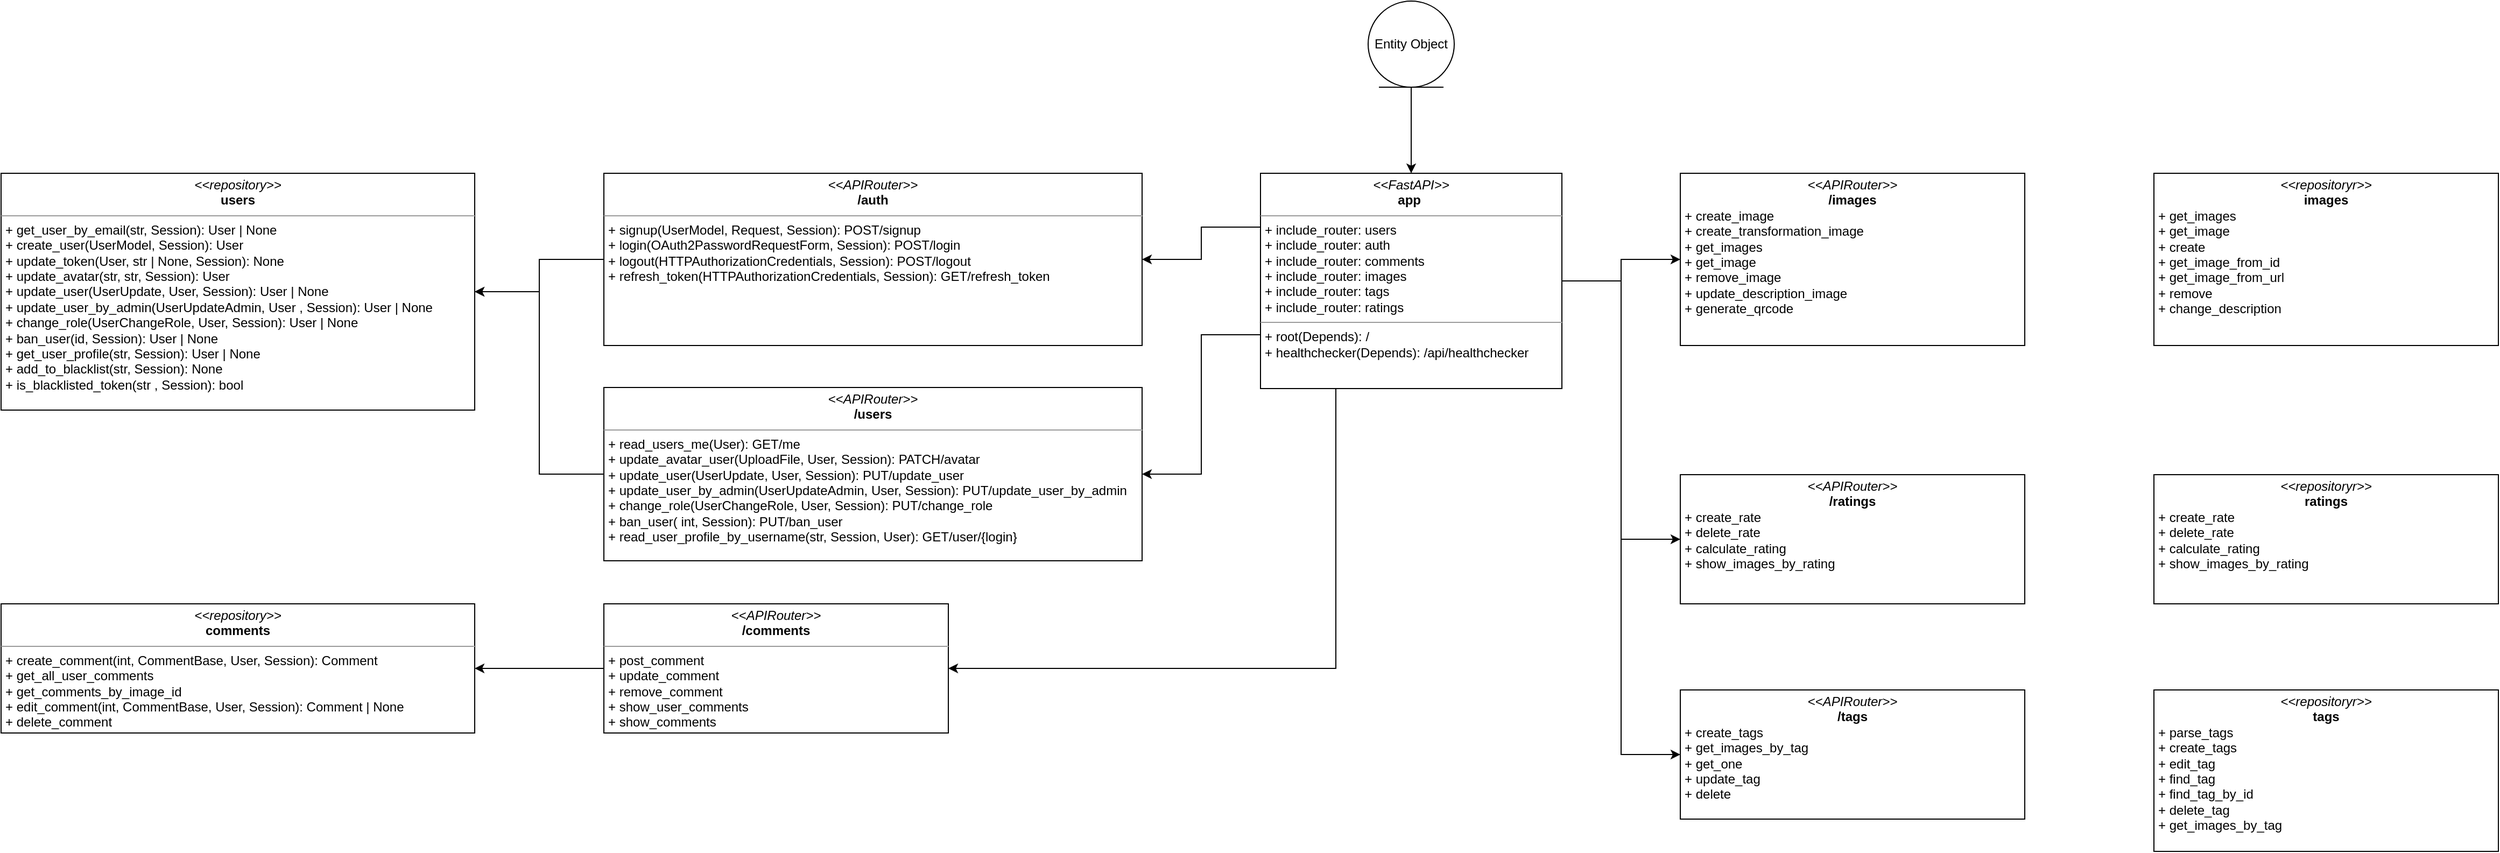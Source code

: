 <mxfile version="21.3.2" type="github">
  <diagram name="Page-1" id="c4acf3e9-155e-7222-9cf6-157b1a14988f">
    <mxGraphModel dx="4589" dy="3126" grid="1" gridSize="10" guides="1" tooltips="1" connect="1" arrows="1" fold="1" page="1" pageScale="1" pageWidth="850" pageHeight="1100" background="none" math="0" shadow="0">
      <root>
        <mxCell id="0" />
        <mxCell id="1" parent="0" />
        <mxCell id="1Sk4vbg86jZJfXzvkZpH-9" style="edgeStyle=orthogonalEdgeStyle;rounded=0;orthogonalLoop=1;jettySize=auto;html=1;exitX=0.25;exitY=1;exitDx=0;exitDy=0;entryX=1;entryY=0.5;entryDx=0;entryDy=0;" parent="1" source="5d2195bd80daf111-19" target="1Sk4vbg86jZJfXzvkZpH-6" edge="1">
          <mxGeometry relative="1" as="geometry" />
        </mxCell>
        <mxCell id="1Sk4vbg86jZJfXzvkZpH-10" style="edgeStyle=orthogonalEdgeStyle;rounded=0;orthogonalLoop=1;jettySize=auto;html=1;exitX=0;exitY=0.75;exitDx=0;exitDy=0;entryX=1;entryY=0.5;entryDx=0;entryDy=0;" parent="1" source="5d2195bd80daf111-19" target="5d2195bd80daf111-20" edge="1">
          <mxGeometry relative="1" as="geometry" />
        </mxCell>
        <mxCell id="1Sk4vbg86jZJfXzvkZpH-11" style="edgeStyle=orthogonalEdgeStyle;rounded=0;orthogonalLoop=1;jettySize=auto;html=1;exitX=0;exitY=0.25;exitDx=0;exitDy=0;" parent="1" source="5d2195bd80daf111-19" target="1Sk4vbg86jZJfXzvkZpH-5" edge="1">
          <mxGeometry relative="1" as="geometry" />
        </mxCell>
        <mxCell id="rqoQp-5khe6qpiUHeIEc-10" style="edgeStyle=orthogonalEdgeStyle;rounded=0;orthogonalLoop=1;jettySize=auto;html=1;exitX=1;exitY=0.5;exitDx=0;exitDy=0;" edge="1" parent="1" source="5d2195bd80daf111-19" target="rqoQp-5khe6qpiUHeIEc-7">
          <mxGeometry relative="1" as="geometry">
            <mxPoint x="425" y="440" as="sourcePoint" />
          </mxGeometry>
        </mxCell>
        <mxCell id="rqoQp-5khe6qpiUHeIEc-11" style="edgeStyle=orthogonalEdgeStyle;rounded=0;orthogonalLoop=1;jettySize=auto;html=1;entryX=0;entryY=0.5;entryDx=0;entryDy=0;" edge="1" parent="1" source="5d2195bd80daf111-19" target="rqoQp-5khe6qpiUHeIEc-8">
          <mxGeometry relative="1" as="geometry" />
        </mxCell>
        <mxCell id="rqoQp-5khe6qpiUHeIEc-12" style="edgeStyle=orthogonalEdgeStyle;rounded=0;orthogonalLoop=1;jettySize=auto;html=1;entryX=0;entryY=0.5;entryDx=0;entryDy=0;" edge="1" parent="1" source="5d2195bd80daf111-19" target="rqoQp-5khe6qpiUHeIEc-9">
          <mxGeometry relative="1" as="geometry" />
        </mxCell>
        <mxCell id="5d2195bd80daf111-19" value="&lt;p style=&quot;margin:0px;margin-top:4px;text-align:center;&quot;&gt;&lt;i&gt;&amp;lt;&amp;lt;FastAPI&amp;gt;&amp;gt;&lt;/i&gt;&lt;br&gt;&lt;b&gt;app&amp;nbsp;&lt;/b&gt;&lt;br&gt;&lt;/p&gt;&lt;hr size=&quot;1&quot;&gt;&lt;p style=&quot;margin:0px;margin-left:4px;&quot;&gt;+ include_router: users&lt;br&gt;+ include_router: auth&lt;/p&gt;&lt;p style=&quot;margin:0px;margin-left:4px;&quot;&gt;+ include_router: comments&lt;br&gt;&lt;/p&gt;&lt;p style=&quot;margin:0px;margin-left:4px;&quot;&gt;+ include_router: images&lt;br&gt;&lt;/p&gt;&lt;p style=&quot;margin:0px;margin-left:4px;&quot;&gt;+ include_router: tags&lt;br&gt;&lt;/p&gt;&lt;p style=&quot;margin:0px;margin-left:4px;&quot;&gt;+ include_router:&amp;nbsp;ratings&lt;br&gt;&lt;/p&gt;&lt;hr size=&quot;1&quot;&gt;&lt;p style=&quot;margin:0px;margin-left:4px;&quot;&gt;+ root(Depends): /&lt;br&gt;+ healthchecker(Depends): /api/healthchecker&lt;/p&gt;" style="verticalAlign=top;align=left;overflow=fill;fontSize=12;fontFamily=Helvetica;html=1;rounded=0;shadow=0;comic=0;labelBackgroundColor=none;strokeWidth=1" parent="1" vertex="1">
          <mxGeometry x="90" y="200" width="280" height="200" as="geometry" />
        </mxCell>
        <mxCell id="rqoQp-5khe6qpiUHeIEc-3" style="edgeStyle=orthogonalEdgeStyle;rounded=0;orthogonalLoop=1;jettySize=auto;html=1;exitX=0;exitY=0.5;exitDx=0;exitDy=0;entryX=1;entryY=0.5;entryDx=0;entryDy=0;" edge="1" parent="1" source="5d2195bd80daf111-20" target="rqoQp-5khe6qpiUHeIEc-1">
          <mxGeometry relative="1" as="geometry" />
        </mxCell>
        <mxCell id="5d2195bd80daf111-20" value="&lt;p style=&quot;margin:0px;margin-top:4px;text-align:center;&quot;&gt;&lt;i&gt;&amp;lt;&amp;lt;APIRouter&amp;gt;&amp;gt;&lt;/i&gt;&lt;br&gt;&lt;b&gt;/users&lt;/b&gt;&lt;/p&gt;&lt;hr size=&quot;1&quot;&gt;&lt;p style=&quot;margin:0px;margin-left:4px;&quot;&gt;&lt;/p&gt;&lt;p style=&quot;margin:0px;margin-left:4px;&quot;&gt;+ read_users_me(User): GET/me&lt;br&gt;+ update_avatar_user&lt;span style=&quot;background-color: initial;&quot;&gt;(UploadFile, User, Session): PATCH/avatar&lt;/span&gt;&lt;/p&gt;&lt;p style=&quot;margin:0px;margin-left:4px;&quot;&gt;+ update_user(UserUpdate,&amp;nbsp;User,&amp;nbsp;Session): PUT/update_user&lt;br&gt;&lt;/p&gt;&lt;p style=&quot;margin:0px;margin-left:4px;&quot;&gt;+&amp;nbsp;update_user_by_admin(UserUpdateAdmin, User, Session): PUT/update_user_by_admin&lt;/p&gt;&lt;p style=&quot;margin:0px;margin-left:4px;&quot;&gt;+&amp;nbsp;change_role(UserChangeRole,&amp;nbsp;User, Session): PUT/change_role&lt;/p&gt;&lt;p style=&quot;margin:0px;margin-left:4px;&quot;&gt;+&amp;nbsp;ban_user( int, Session): PUT/ban_user&lt;br&gt;+ read_user_profile_by_username(str,&amp;nbsp;Session, User): GET/user/{login}&lt;/p&gt;&lt;p style=&quot;margin:0px;margin-left:4px;&quot;&gt;&lt;br&gt;&lt;/p&gt;" style="verticalAlign=top;align=left;overflow=fill;fontSize=12;fontFamily=Helvetica;html=1;rounded=0;shadow=0;comic=0;labelBackgroundColor=none;strokeWidth=1" parent="1" vertex="1">
          <mxGeometry x="-520" y="399" width="500" height="161" as="geometry" />
        </mxCell>
        <mxCell id="rqoQp-5khe6qpiUHeIEc-5" value="" style="edgeStyle=orthogonalEdgeStyle;rounded=0;orthogonalLoop=1;jettySize=auto;html=1;" edge="1" parent="1" source="1Sk4vbg86jZJfXzvkZpH-2" target="5d2195bd80daf111-19">
          <mxGeometry relative="1" as="geometry" />
        </mxCell>
        <mxCell id="1Sk4vbg86jZJfXzvkZpH-2" value="Entity Object" style="ellipse;shape=umlEntity;whiteSpace=wrap;html=1;" parent="1" vertex="1">
          <mxGeometry x="190" y="40" width="80" height="80" as="geometry" />
        </mxCell>
        <mxCell id="rqoQp-5khe6qpiUHeIEc-2" style="edgeStyle=orthogonalEdgeStyle;rounded=0;orthogonalLoop=1;jettySize=auto;html=1;" edge="1" parent="1" source="1Sk4vbg86jZJfXzvkZpH-5" target="rqoQp-5khe6qpiUHeIEc-1">
          <mxGeometry relative="1" as="geometry" />
        </mxCell>
        <mxCell id="1Sk4vbg86jZJfXzvkZpH-5" value="&lt;p style=&quot;margin:0px;margin-top:4px;text-align:center;&quot;&gt;&lt;i&gt;&amp;lt;&amp;lt;APIRouter&amp;gt;&amp;gt;&lt;/i&gt;&lt;br&gt;&lt;span style=&quot;text-align: left;&quot;&gt;&lt;b&gt;/auth&lt;/b&gt;&lt;/span&gt;&lt;br&gt;&lt;/p&gt;&lt;hr size=&quot;1&quot;&gt;&lt;p style=&quot;margin:0px;margin-left:4px;&quot;&gt;&lt;/p&gt;&lt;p style=&quot;margin:0px;margin-left:4px;&quot;&gt;+ signup(UserModel, Request, Session): POST/signup&lt;br&gt;+ login(OAuth2PasswordRequestForm, Session):&amp;nbsp;POST/login&lt;/p&gt;&lt;p style=&quot;margin:0px;margin-left:4px;&quot;&gt;+ logout(HTTPAuthorizationCredentials, Session): POST/logout&lt;br&gt;&lt;/p&gt;&lt;p style=&quot;margin:0px;margin-left:4px;&quot;&gt;+&amp;nbsp;refresh_token(HTTPAuthorizationCredentials, Session): GET/refresh_token&lt;/p&gt;" style="verticalAlign=top;align=left;overflow=fill;fontSize=12;fontFamily=Helvetica;html=1;rounded=0;shadow=0;comic=0;labelBackgroundColor=none;strokeWidth=1" parent="1" vertex="1">
          <mxGeometry x="-520" y="200" width="500" height="160" as="geometry" />
        </mxCell>
        <mxCell id="1Sk4vbg86jZJfXzvkZpH-8" style="edgeStyle=orthogonalEdgeStyle;rounded=0;orthogonalLoop=1;jettySize=auto;html=1;exitX=0;exitY=0.5;exitDx=0;exitDy=0;" parent="1" source="1Sk4vbg86jZJfXzvkZpH-6" target="1Sk4vbg86jZJfXzvkZpH-7" edge="1">
          <mxGeometry relative="1" as="geometry" />
        </mxCell>
        <mxCell id="1Sk4vbg86jZJfXzvkZpH-6" value="&lt;p style=&quot;margin:0px;margin-top:4px;text-align:center;&quot;&gt;&lt;i&gt;&amp;lt;&amp;lt;APIRouter&amp;gt;&amp;gt;&lt;/i&gt;&lt;br&gt;&lt;span style=&quot;text-align: left;&quot;&gt;&lt;b&gt;/comments&lt;/b&gt;&lt;/span&gt;&lt;br&gt;&lt;/p&gt;&lt;hr size=&quot;1&quot;&gt;&lt;p style=&quot;margin:0px;margin-left:4px;&quot;&gt;&lt;/p&gt;&lt;p style=&quot;margin:0px;margin-left:4px;&quot;&gt;+&amp;nbsp;post_comment&lt;br&gt;+&amp;nbsp;update_comment&lt;/p&gt;&lt;p style=&quot;margin:0px;margin-left:4px;&quot;&gt;+&amp;nbsp;remove_comment&lt;/p&gt;&lt;p style=&quot;margin:0px;margin-left:4px;&quot;&gt;+&amp;nbsp;show_user_comments&lt;/p&gt;&lt;p style=&quot;margin:0px;margin-left:4px;&quot;&gt;+ show_comments&lt;br&gt;&lt;/p&gt;" style="verticalAlign=top;align=left;overflow=fill;fontSize=12;fontFamily=Helvetica;html=1;rounded=0;shadow=0;comic=0;labelBackgroundColor=none;strokeWidth=1" parent="1" vertex="1">
          <mxGeometry x="-520" y="600" width="320" height="120" as="geometry" />
        </mxCell>
        <mxCell id="1Sk4vbg86jZJfXzvkZpH-7" value="&lt;p style=&quot;margin:0px;margin-top:4px;text-align:center;&quot;&gt;&lt;i&gt;&amp;lt;&amp;lt;repository&amp;gt;&amp;gt;&lt;/i&gt;&lt;br&gt;&lt;span style=&quot;text-align: left;&quot;&gt;&lt;b&gt;comments&lt;/b&gt;&lt;/span&gt;&lt;br&gt;&lt;/p&gt;&lt;hr size=&quot;1&quot;&gt;&lt;p style=&quot;margin:0px;margin-left:4px;&quot;&gt;&lt;/p&gt;&lt;p style=&quot;margin:0px;margin-left:4px;&quot;&gt;+ create_comment(int, CommentBase, User, Session):&amp;nbsp;Comment&lt;/p&gt;&lt;p style=&quot;margin:0px;margin-left:4px;&quot;&gt;+&amp;nbsp;get_all_user_comments&lt;/p&gt;&lt;p style=&quot;margin:0px;margin-left:4px;&quot;&gt;+ get_comments_by_image_id&lt;br&gt;+ edit_comment(int, CommentBase, User, Session): Comment | None&lt;/p&gt;&lt;p style=&quot;margin:0px;margin-left:4px;&quot;&gt;+ delete_comment&lt;br&gt;&lt;/p&gt;" style="verticalAlign=top;align=left;overflow=fill;fontSize=12;fontFamily=Helvetica;html=1;rounded=0;shadow=0;comic=0;labelBackgroundColor=none;strokeWidth=1" parent="1" vertex="1">
          <mxGeometry x="-1080" y="600" width="440" height="120" as="geometry" />
        </mxCell>
        <mxCell id="rqoQp-5khe6qpiUHeIEc-1" value="&lt;p style=&quot;margin:0px;margin-top:4px;text-align:center;&quot;&gt;&lt;i&gt;&amp;lt;&amp;lt;repository&amp;gt;&amp;gt;&lt;/i&gt;&lt;br&gt;&lt;span style=&quot;text-align: left;&quot;&gt;&lt;b&gt;users&lt;/b&gt;&lt;/span&gt;&lt;br&gt;&lt;/p&gt;&lt;hr size=&quot;1&quot;&gt;&lt;p style=&quot;margin:0px;margin-left:4px;&quot;&gt;&lt;/p&gt;&lt;p style=&quot;margin:0px;margin-left:4px;&quot;&gt;+ get_user_by_email(str, Session):&amp;nbsp;User&amp;nbsp;| None&lt;/p&gt;&lt;p style=&quot;margin:0px;margin-left:4px;&quot;&gt;+&amp;nbsp;create_user(UserModel, Session): User&lt;/p&gt;&lt;p style=&quot;margin:0px;margin-left:4px;&quot;&gt;+ update_token(User, str | None, Session): None&lt;br&gt;+ update_avatar(str, str, Session): User&lt;/p&gt;&lt;p style=&quot;margin:0px;margin-left:4px;&quot;&gt;+ update_user(UserUpdate, User, Session): User | None&lt;br&gt;&lt;/p&gt;&lt;p style=&quot;margin:0px;margin-left:4px;&quot;&gt;+&amp;nbsp;update_user_by_admin(UserUpdateAdmin, User , Session): User | None&lt;/p&gt;&lt;p style=&quot;margin:0px;margin-left:4px;&quot;&gt;+ change_role(UserChangeRole, User, Session): User | None&lt;/p&gt;&lt;p style=&quot;margin:0px;margin-left:4px;&quot;&gt;+&amp;nbsp;ban_user(id, Session): User | None&lt;/p&gt;&lt;p style=&quot;margin:0px;margin-left:4px;&quot;&gt;+&amp;nbsp;get_user_profile(str, Session): User | None&lt;/p&gt;&lt;p style=&quot;margin:0px;margin-left:4px;&quot;&gt;+&amp;nbsp;add_to_blacklist(str, Session): None&lt;/p&gt;&lt;p style=&quot;margin:0px;margin-left:4px;&quot;&gt;+&amp;nbsp;is_blacklisted_token(str , Session): bool&lt;/p&gt;" style="verticalAlign=top;align=left;overflow=fill;fontSize=12;fontFamily=Helvetica;html=1;rounded=0;shadow=0;comic=0;labelBackgroundColor=none;strokeWidth=1" vertex="1" parent="1">
          <mxGeometry x="-1080" y="200" width="440" height="220" as="geometry" />
        </mxCell>
        <mxCell id="rqoQp-5khe6qpiUHeIEc-7" value="&lt;p style=&quot;margin:0px;margin-top:4px;text-align:center;&quot;&gt;&lt;i&gt;&amp;lt;&amp;lt;APIRouter&amp;gt;&amp;gt;&lt;/i&gt;&lt;br&gt;&lt;/p&gt;&lt;b&gt;&lt;div style=&quot;text-align: center;&quot;&gt;&lt;b style=&quot;background-color: initial;&quot;&gt;/images&lt;/b&gt;&lt;/div&gt;&lt;/b&gt;&lt;p style=&quot;margin:0px;margin-left:4px;&quot;&gt;&lt;/p&gt;&lt;p style=&quot;margin:0px;margin-left:4px;&quot;&gt;+&amp;nbsp;create_image&lt;br&gt;+&amp;nbsp;create_transformation_image&lt;/p&gt;&lt;p style=&quot;margin:0px;margin-left:4px;&quot;&gt;+&amp;nbsp;get_images&lt;/p&gt;&lt;p style=&quot;margin:0px;margin-left:4px;&quot;&gt;+&amp;nbsp;get_image&lt;/p&gt;&lt;p style=&quot;margin:0px;margin-left:4px;&quot;&gt;+&amp;nbsp;remove_image&lt;/p&gt;&lt;p style=&quot;margin:0px;margin-left:4px;&quot;&gt;+&amp;nbsp;update_description_image&lt;/p&gt;&lt;p style=&quot;margin:0px;margin-left:4px;&quot;&gt;+&amp;nbsp;generate_qrcode&lt;/p&gt;" style="verticalAlign=top;align=left;overflow=fill;fontSize=12;fontFamily=Helvetica;html=1;rounded=0;shadow=0;comic=0;labelBackgroundColor=none;strokeWidth=1" vertex="1" parent="1">
          <mxGeometry x="480" y="200" width="320" height="160" as="geometry" />
        </mxCell>
        <mxCell id="rqoQp-5khe6qpiUHeIEc-8" value="&lt;p style=&quot;margin:0px;margin-top:4px;text-align:center;&quot;&gt;&lt;i&gt;&amp;lt;&amp;lt;APIRouter&amp;gt;&amp;gt;&lt;/i&gt;&lt;br&gt;&lt;/p&gt;&lt;b&gt;&lt;div style=&quot;text-align: center;&quot;&gt;&lt;b style=&quot;background-color: initial;&quot;&gt;/ratings&lt;/b&gt;&lt;/div&gt;&lt;/b&gt;&lt;p style=&quot;margin:0px;margin-left:4px;&quot;&gt;&lt;/p&gt;&lt;p style=&quot;margin:0px;margin-left:4px;&quot;&gt;+&amp;nbsp;create_rate&lt;br&gt;+&amp;nbsp;delete_rate&lt;/p&gt;&lt;p style=&quot;margin:0px;margin-left:4px;&quot;&gt;+&amp;nbsp;calculate_rating&lt;/p&gt;&lt;p style=&quot;margin:0px;margin-left:4px;&quot;&gt;+&amp;nbsp;show_images_by_rating&lt;/p&gt;" style="verticalAlign=top;align=left;overflow=fill;fontSize=12;fontFamily=Helvetica;html=1;rounded=0;shadow=0;comic=0;labelBackgroundColor=none;strokeWidth=1" vertex="1" parent="1">
          <mxGeometry x="480" y="480" width="320" height="120" as="geometry" />
        </mxCell>
        <mxCell id="rqoQp-5khe6qpiUHeIEc-9" value="&lt;p style=&quot;margin:0px;margin-top:4px;text-align:center;&quot;&gt;&lt;i&gt;&amp;lt;&amp;lt;APIRouter&amp;gt;&amp;gt;&lt;/i&gt;&lt;br&gt;&lt;/p&gt;&lt;b&gt;&lt;div style=&quot;text-align: center;&quot;&gt;&lt;b style=&quot;background-color: initial;&quot;&gt;/tags&lt;/b&gt;&lt;/div&gt;&lt;/b&gt;&lt;p style=&quot;margin:0px;margin-left:4px;&quot;&gt;&lt;/p&gt;&lt;p style=&quot;margin:0px;margin-left:4px;&quot;&gt;+&amp;nbsp;create_tags&lt;br&gt;+&amp;nbsp;get_images_by_tag&lt;/p&gt;&lt;p style=&quot;margin:0px;margin-left:4px;&quot;&gt;+&amp;nbsp;get_one&lt;/p&gt;&lt;p style=&quot;margin:0px;margin-left:4px;&quot;&gt;+&amp;nbsp;update_tag&lt;/p&gt;&lt;p style=&quot;margin:0px;margin-left:4px;&quot;&gt;+&amp;nbsp;delete&lt;/p&gt;" style="verticalAlign=top;align=left;overflow=fill;fontSize=12;fontFamily=Helvetica;html=1;rounded=0;shadow=0;comic=0;labelBackgroundColor=none;strokeWidth=1" vertex="1" parent="1">
          <mxGeometry x="480" y="680" width="320" height="120" as="geometry" />
        </mxCell>
        <mxCell id="rqoQp-5khe6qpiUHeIEc-13" value="&lt;p style=&quot;margin:0px;margin-top:4px;text-align:center;&quot;&gt;&lt;i&gt;&amp;lt;&amp;lt;repositoryr&amp;gt;&amp;gt;&lt;/i&gt;&lt;br&gt;&lt;/p&gt;&lt;b&gt;&lt;div style=&quot;text-align: center;&quot;&gt;&lt;b style=&quot;background-color: initial;&quot;&gt;images&lt;/b&gt;&lt;/div&gt;&lt;/b&gt;&lt;p style=&quot;margin:0px;margin-left:4px;&quot;&gt;&lt;/p&gt;&lt;p style=&quot;margin:0px;margin-left:4px;&quot;&gt;+&amp;nbsp;get_images&lt;br&gt;+&amp;nbsp;get_image&lt;/p&gt;&lt;p style=&quot;margin:0px;margin-left:4px;&quot;&gt;+&amp;nbsp;create&lt;/p&gt;&lt;p style=&quot;margin:0px;margin-left:4px;&quot;&gt;+&amp;nbsp;get_image_from_id&lt;/p&gt;&lt;p style=&quot;margin:0px;margin-left:4px;&quot;&gt;+&amp;nbsp;get_image_from_url&lt;/p&gt;&lt;p style=&quot;margin:0px;margin-left:4px;&quot;&gt;+&amp;nbsp;remove&lt;/p&gt;&lt;p style=&quot;margin:0px;margin-left:4px;&quot;&gt;+&amp;nbsp;change_description&lt;/p&gt;" style="verticalAlign=top;align=left;overflow=fill;fontSize=12;fontFamily=Helvetica;html=1;rounded=0;shadow=0;comic=0;labelBackgroundColor=none;strokeWidth=1" vertex="1" parent="1">
          <mxGeometry x="920" y="200" width="320" height="160" as="geometry" />
        </mxCell>
        <mxCell id="rqoQp-5khe6qpiUHeIEc-14" value="&lt;p style=&quot;margin:0px;margin-top:4px;text-align:center;&quot;&gt;&lt;i&gt;&amp;lt;&amp;lt;repositoryr&amp;gt;&amp;gt;&lt;/i&gt;&lt;br&gt;&lt;/p&gt;&lt;b&gt;&lt;div style=&quot;text-align: center;&quot;&gt;&lt;b style=&quot;background-color: initial;&quot;&gt;ratings&lt;/b&gt;&lt;/div&gt;&lt;/b&gt;&lt;p style=&quot;margin:0px;margin-left:4px;&quot;&gt;&lt;/p&gt;&lt;p style=&quot;margin:0px;margin-left:4px;&quot;&gt;+&amp;nbsp;create_rate&lt;br&gt;+&amp;nbsp;delete_rate&lt;/p&gt;&lt;p style=&quot;margin:0px;margin-left:4px;&quot;&gt;+&amp;nbsp;calculate_rating&lt;/p&gt;&lt;p style=&quot;margin:0px;margin-left:4px;&quot;&gt;+&amp;nbsp;show_images_by_rating&lt;/p&gt;" style="verticalAlign=top;align=left;overflow=fill;fontSize=12;fontFamily=Helvetica;html=1;rounded=0;shadow=0;comic=0;labelBackgroundColor=none;strokeWidth=1" vertex="1" parent="1">
          <mxGeometry x="920" y="480" width="320" height="120" as="geometry" />
        </mxCell>
        <mxCell id="rqoQp-5khe6qpiUHeIEc-15" value="&lt;p style=&quot;margin:0px;margin-top:4px;text-align:center;&quot;&gt;&lt;i&gt;&amp;lt;&amp;lt;repositoryr&amp;gt;&amp;gt;&lt;/i&gt;&lt;br&gt;&lt;/p&gt;&lt;b&gt;&lt;div style=&quot;text-align: center;&quot;&gt;&lt;b style=&quot;background-color: initial;&quot;&gt;tags&lt;/b&gt;&lt;/div&gt;&lt;/b&gt;&lt;p style=&quot;margin:0px;margin-left:4px;&quot;&gt;&lt;/p&gt;&lt;p style=&quot;margin:0px;margin-left:4px;&quot;&gt;+&amp;nbsp;parse_tags&lt;br&gt;+&amp;nbsp;create_tags&lt;/p&gt;&lt;p style=&quot;margin:0px;margin-left:4px;&quot;&gt;+&amp;nbsp;edit_tag&lt;/p&gt;&lt;p style=&quot;margin:0px;margin-left:4px;&quot;&gt;+&amp;nbsp;find_tag&lt;/p&gt;&lt;p style=&quot;margin:0px;margin-left:4px;&quot;&gt;+&amp;nbsp;find_tag_by_id&lt;/p&gt;&lt;p style=&quot;margin:0px;margin-left:4px;&quot;&gt;+&amp;nbsp;delete_tag&lt;/p&gt;&lt;p style=&quot;margin:0px;margin-left:4px;&quot;&gt;+&amp;nbsp;get_images_by_tag&lt;/p&gt;" style="verticalAlign=top;align=left;overflow=fill;fontSize=12;fontFamily=Helvetica;html=1;rounded=0;shadow=0;comic=0;labelBackgroundColor=none;strokeWidth=1" vertex="1" parent="1">
          <mxGeometry x="920" y="680" width="320" height="150" as="geometry" />
        </mxCell>
      </root>
    </mxGraphModel>
  </diagram>
</mxfile>
